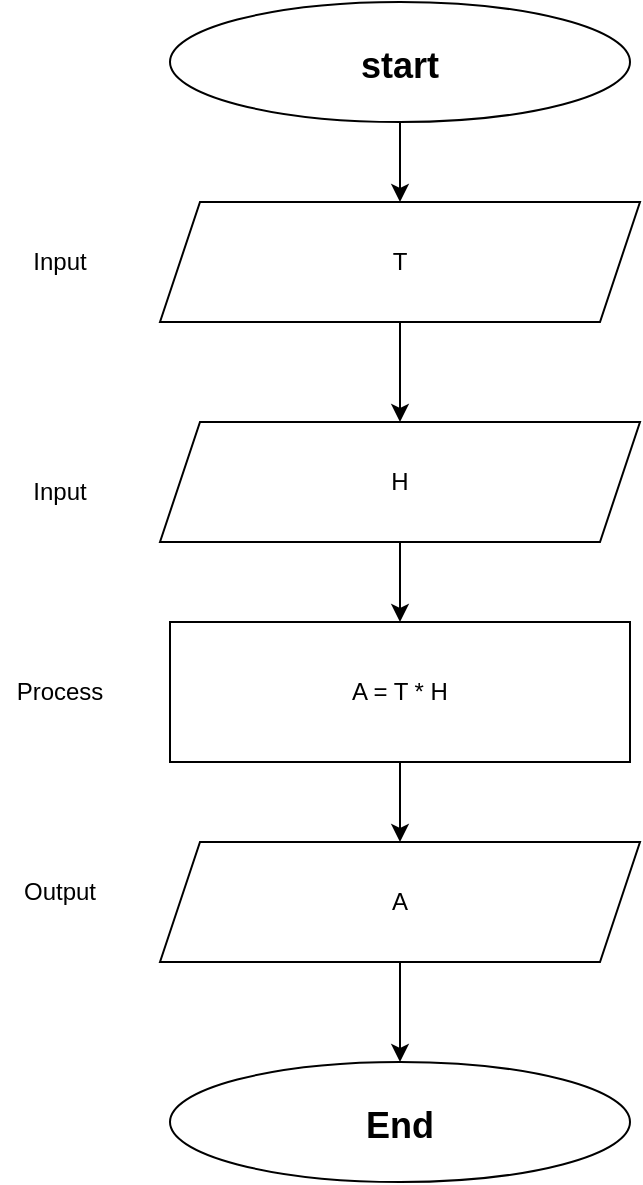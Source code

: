 <mxfile version="23.1.5" type="device">
  <diagram name="Page-1" id="HOamRKEhcgr0epngXT2c">
    <mxGraphModel dx="1434" dy="764" grid="1" gridSize="10" guides="1" tooltips="1" connect="1" arrows="1" fold="1" page="1" pageScale="1" pageWidth="850" pageHeight="1100" math="0" shadow="0">
      <root>
        <mxCell id="0" />
        <mxCell id="1" parent="0" />
        <mxCell id="oRODH1_oDBL0VGA5POtY-21" value="" style="edgeStyle=orthogonalEdgeStyle;rounded=0;orthogonalLoop=1;jettySize=auto;html=1;" edge="1" parent="1" source="oRODH1_oDBL0VGA5POtY-1" target="oRODH1_oDBL0VGA5POtY-3">
          <mxGeometry relative="1" as="geometry" />
        </mxCell>
        <mxCell id="oRODH1_oDBL0VGA5POtY-1" value="&lt;h1&gt;&lt;font style=&quot;font-size: 18px;&quot;&gt;start&lt;/font&gt;&lt;/h1&gt;" style="ellipse;whiteSpace=wrap;html=1;" vertex="1" parent="1">
          <mxGeometry x="245" y="130" width="230" height="60" as="geometry" />
        </mxCell>
        <mxCell id="oRODH1_oDBL0VGA5POtY-2" style="edgeStyle=orthogonalEdgeStyle;rounded=0;orthogonalLoop=1;jettySize=auto;html=1;exitX=0.5;exitY=1;exitDx=0;exitDy=0;" edge="1" parent="1" source="oRODH1_oDBL0VGA5POtY-1" target="oRODH1_oDBL0VGA5POtY-1">
          <mxGeometry relative="1" as="geometry" />
        </mxCell>
        <mxCell id="oRODH1_oDBL0VGA5POtY-28" value="" style="edgeStyle=orthogonalEdgeStyle;rounded=0;orthogonalLoop=1;jettySize=auto;html=1;" edge="1" parent="1" source="oRODH1_oDBL0VGA5POtY-3" target="oRODH1_oDBL0VGA5POtY-25">
          <mxGeometry relative="1" as="geometry" />
        </mxCell>
        <mxCell id="oRODH1_oDBL0VGA5POtY-3" value="T" style="shape=parallelogram;perimeter=parallelogramPerimeter;whiteSpace=wrap;html=1;fixedSize=1;" vertex="1" parent="1">
          <mxGeometry x="240" y="230" width="240" height="60" as="geometry" />
        </mxCell>
        <mxCell id="oRODH1_oDBL0VGA5POtY-6" value="Input" style="text;html=1;align=center;verticalAlign=middle;whiteSpace=wrap;rounded=0;" vertex="1" parent="1">
          <mxGeometry x="160" y="245" width="60" height="30" as="geometry" />
        </mxCell>
        <mxCell id="oRODH1_oDBL0VGA5POtY-29" value="" style="edgeStyle=orthogonalEdgeStyle;rounded=0;orthogonalLoop=1;jettySize=auto;html=1;" edge="1" parent="1" source="oRODH1_oDBL0VGA5POtY-10" target="oRODH1_oDBL0VGA5POtY-16">
          <mxGeometry relative="1" as="geometry" />
        </mxCell>
        <mxCell id="oRODH1_oDBL0VGA5POtY-10" value="A = T * H" style="rounded=0;whiteSpace=wrap;html=1;" vertex="1" parent="1">
          <mxGeometry x="245" y="440" width="230" height="70" as="geometry" />
        </mxCell>
        <mxCell id="oRODH1_oDBL0VGA5POtY-11" value="&lt;div&gt;Process&lt;/div&gt;" style="text;html=1;align=center;verticalAlign=middle;whiteSpace=wrap;rounded=0;" vertex="1" parent="1">
          <mxGeometry x="160" y="460" width="60" height="30" as="geometry" />
        </mxCell>
        <mxCell id="oRODH1_oDBL0VGA5POtY-15" value="&lt;h1&gt;&lt;font style=&quot;font-size: 18px;&quot;&gt;End&lt;/font&gt;&lt;/h1&gt;" style="ellipse;whiteSpace=wrap;html=1;" vertex="1" parent="1">
          <mxGeometry x="245" y="660" width="230" height="60" as="geometry" />
        </mxCell>
        <mxCell id="oRODH1_oDBL0VGA5POtY-24" value="" style="edgeStyle=orthogonalEdgeStyle;rounded=0;orthogonalLoop=1;jettySize=auto;html=1;" edge="1" parent="1" source="oRODH1_oDBL0VGA5POtY-16" target="oRODH1_oDBL0VGA5POtY-15">
          <mxGeometry relative="1" as="geometry" />
        </mxCell>
        <mxCell id="oRODH1_oDBL0VGA5POtY-16" value="A" style="shape=parallelogram;perimeter=parallelogramPerimeter;whiteSpace=wrap;html=1;fixedSize=1;" vertex="1" parent="1">
          <mxGeometry x="240" y="550" width="240" height="60" as="geometry" />
        </mxCell>
        <mxCell id="oRODH1_oDBL0VGA5POtY-18" value="Output" style="text;html=1;align=center;verticalAlign=middle;whiteSpace=wrap;rounded=0;" vertex="1" parent="1">
          <mxGeometry x="160" y="560" width="60" height="30" as="geometry" />
        </mxCell>
        <mxCell id="oRODH1_oDBL0VGA5POtY-30" value="" style="edgeStyle=orthogonalEdgeStyle;rounded=0;orthogonalLoop=1;jettySize=auto;html=1;" edge="1" parent="1" source="oRODH1_oDBL0VGA5POtY-25" target="oRODH1_oDBL0VGA5POtY-10">
          <mxGeometry relative="1" as="geometry" />
        </mxCell>
        <mxCell id="oRODH1_oDBL0VGA5POtY-25" value="H" style="shape=parallelogram;perimeter=parallelogramPerimeter;whiteSpace=wrap;html=1;fixedSize=1;" vertex="1" parent="1">
          <mxGeometry x="240" y="340" width="240" height="60" as="geometry" />
        </mxCell>
        <mxCell id="oRODH1_oDBL0VGA5POtY-26" value="Input" style="text;html=1;align=center;verticalAlign=middle;whiteSpace=wrap;rounded=0;" vertex="1" parent="1">
          <mxGeometry x="160" y="360" width="60" height="30" as="geometry" />
        </mxCell>
      </root>
    </mxGraphModel>
  </diagram>
</mxfile>
